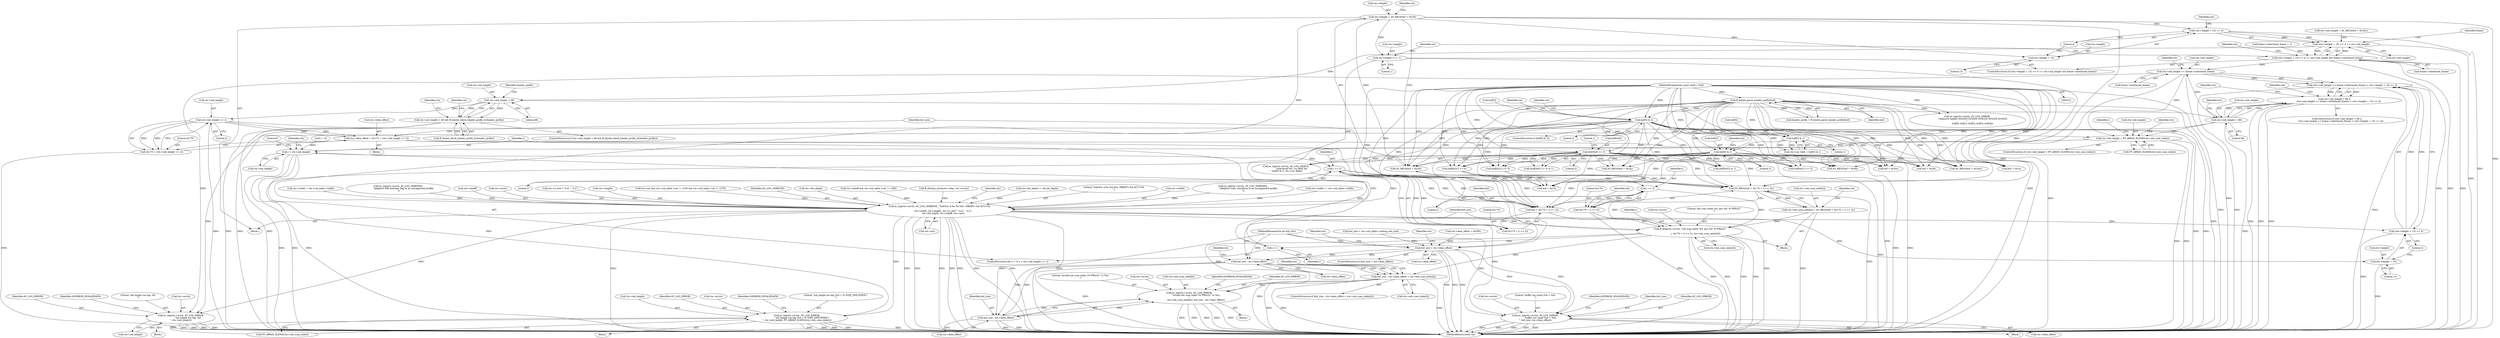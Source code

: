 digraph "0_FFmpeg_296debd213bd6dce7647cedd34eb64e5b94cdc92@pointer" {
"1000227" [label="(Call,ctx->height = AV_RB16(buf + 0x18))"];
"1000231" [label="(Call,AV_RB16(buf + 0x18))"];
"1000166" [label="(Call,buf[5] & 2)"];
"1000135" [label="(Call,ff_dnxhd_parse_header_prefix(buf))"];
"1000104" [label="(MethodParameterIn,const uint8_t *buf)"];
"1000221" [label="(Call,buf[0x6] >> 5)"];
"1000201" [label="(Call,buf[5] & 3)"];
"1000176" [label="(Call,buf[5] & 1)"];
"1000625" [label="(Call,(ctx->height + 15) >> 4)"];
"1000624" [label="(Call,(ctx->height + 15) >> 4 == ctx->mb_height)"];
"1000623" [label="(Call,(ctx->height + 15) >> 4 == ctx->mb_height && frame->interlaced_frame)"];
"1000701" [label="(Call,ctx->mb_height << frame->interlaced_frame)"];
"1000700" [label="(Call,(ctx->mb_height << frame->interlaced_frame) > (ctx->height + 15) >> 4)"];
"1000694" [label="(Call,ctx->mb_height > 68 ||\n            (ctx->mb_height << frame->interlaced_frame) > (ctx->height + 15) >> 4)"];
"1000716" [label="(Call,av_log(ctx->avctx, AV_LOG_ERROR,\n                    \"mb height too big: %d\n\", ctx->mb_height))"];
"1000752" [label="(Call,ctx->mb_height > FF_ARRAY_ELEMS(ctx->mb_scan_index))"];
"1000761" [label="(Call,av_log(ctx->avctx, AV_LOG_ERROR,\n               \"mb_height too big (%d > %\"SIZE_SPECIFIER\").\n\", ctx->mb_height, FF_ARRAY_ELEMS(ctx->mb_scan_index)))"];
"1000780" [label="(Call,i < ctx->mb_height)"];
"1000799" [label="(Call,i << 2)"];
"1000794" [label="(Call,AV_RB32(buf + 0x170 + (i << 2)))"];
"1000788" [label="(Call,ctx->mb_scan_index[i] = AV_RB32(buf + 0x170 + (i << 2)))"];
"1000802" [label="(Call,ff_dlog(ctx->avctx, \"mb scan index %d, pos %d: %\"PRIu32\"\n\",\n                i, 0x170 + (i << 2), ctx->mb_scan_index[i]))"];
"1000785" [label="(Call,i++)"];
"1000819" [label="(Call,buf_size - ctx->data_offset < ctx->mb_scan_index[i])"];
"1000831" [label="(Call,av_log(ctx->avctx, AV_LOG_ERROR,\n                   \"invalid mb scan index (%\"PRIu32\" vs %u).\n\",\n                   ctx->mb_scan_index[i], buf_size - ctx->data_offset))"];
"1000795" [label="(Call,buf + 0x170 + (i << 2))"];
"1000797" [label="(Call,0x170 + (i << 2))"];
"1000810" [label="(Call,i << 2)"];
"1000808" [label="(Call,0x170 + (i << 2))"];
"1000672" [label="(Call,ctx->mb_height > 68)"];
"1000671" [label="(Call,ctx->mb_height > 68 && ff_dnxhd_check_header_prefix_hr(header_prefix))"];
"1000686" [label="(Call,ctx->mb_height << 2)"];
"1000680" [label="(Call,ctx->data_offset = 0x170 + (ctx->mb_height << 2))"];
"1000733" [label="(Call,buf_size < ctx->data_offset)"];
"1000739" [label="(Call,av_log(ctx->avctx, AV_LOG_ERROR,\n               \"buffer too small (%d < %d).\n\", buf_size, ctx->data_offset))"];
"1000820" [label="(Call,buf_size - ctx->data_offset)"];
"1000842" [label="(Call,buf_size - ctx->data_offset)"];
"1000684" [label="(Call,0x170 + (ctx->mb_height << 2))"];
"1000695" [label="(Call,ctx->mb_height > 68)"];
"1000626" [label="(Call,ctx->height + 15)"];
"1000638" [label="(Call,ctx->height <<= 1)"];
"1000643" [label="(Call,av_log(ctx->avctx, AV_LOG_VERBOSE, \"%dx%d, 4:%s %d bits, MBAFF=%d ACT=%d\n\",\n           ctx->width, ctx->height, ctx->is_444 ? \"4:4\" : \"2:2\",\n           ctx->bit_depth, ctx->mbaff, ctx->act))"];
"1000708" [label="(Call,(ctx->height + 15) >> 4)"];
"1000709" [label="(Call,ctx->height + 15)"];
"1000781" [label="(Identifier,i)"];
"1000801" [label="(Literal,2)"];
"1000752" [label="(Call,ctx->mb_height > FF_ARRAY_ELEMS(ctx->mb_scan_index))"];
"1000639" [label="(Call,ctx->height)"];
"1000778" [label="(Identifier,i)"];
"1000195" [label="(Call,av_log(ctx->avctx, AV_LOG_DEBUG,\n               \"interlaced %d, cur field %d\n\", buf[5] & 3, ctx->cur_field))"];
"1000104" [label="(MethodParameterIn,const uint8_t *buf)"];
"1000622" [label="(ControlStructure,if ((ctx->height + 15) >> 4 == ctx->mb_height && frame->interlaced_frame))"];
"1000775" [label="(Identifier,AVERROR_INVALIDDATA)"];
"1000225" [label="(Literal,5)"];
"1000633" [label="(Identifier,ctx)"];
"1000800" [label="(Identifier,i)"];
"1000172" [label="(Call,ctx->cur_field = buf[5] & 1)"];
"1000710" [label="(Call,ctx->height)"];
"1000721" [label="(Literal,\"mb height too big: %d\n\")"];
"1000281" [label="(Call,AV_RB32(buf + 0x28))"];
"1000812" [label="(Literal,2)"];
"1000649" [label="(Call,ctx->width)"];
"1000717" [label="(Call,ctx->avctx)"];
"1000105" [label="(MethodParameterIn,int buf_size)"];
"1000180" [label="(Literal,1)"];
"1000716" [label="(Call,av_log(ctx->avctx, AV_LOG_ERROR,\n                    \"mb height too big: %d\n\", ctx->mb_height))"];
"1000708" [label="(Call,(ctx->height + 15) >> 4)"];
"1000751" [label="(ControlStructure,if (ctx->mb_height > FF_ARRAY_ELEMS(ctx->mb_scan_index)))"];
"1000809" [label="(Literal,0x170)"];
"1000713" [label="(Literal,15)"];
"1000351" [label="(Call,av_log(ctx->avctx, AV_LOG_WARNING,\n               \"Adaptive color transform in an unsupported profile.\n\"))"];
"1000678" [label="(Identifier,header_prefix)"];
"1000681" [label="(Call,ctx->data_offset)"];
"1000176" [label="(Call,buf[5] & 1)"];
"1000528" [label="(Call,ctx->width != ctx->cid_table->width)"];
"1000624" [label="(Call,(ctx->height + 15) >> 4 == ctx->mb_height)"];
"1000632" [label="(Call,ctx->mb_height)"];
"1000571" [label="(Call,ctx->width = ctx->cid_table->width)"];
"1000694" [label="(Call,ctx->mb_height > 68 ||\n            (ctx->mb_height << frame->interlaced_frame) > (ctx->height + 15) >> 4)"];
"1000798" [label="(Literal,0x170)"];
"1000766" [label="(Literal,\"mb_height too big (%d > %\"SIZE_SPECIFIER\").\n\")"];
"1000835" [label="(Identifier,AV_LOG_ERROR)"];
"1000785" [label="(Call,i++)"];
"1000777" [label="(Call,i = 0)"];
"1000181" [label="(Call,frame->interlaced_frame = 1)"];
"1000618" [label="(Call,AV_RB16(buf + 0x16c))"];
"1000782" [label="(Call,ctx->mb_height)"];
"1000722" [label="(Call,ctx->mb_height)"];
"1000714" [label="(Literal,4)"];
"1000226" [label="(Literal,1)"];
"1000818" [label="(ControlStructure,if (buf_size - ctx->data_offset < ctx->mb_scan_index[i]))"];
"1000842" [label="(Call,buf_size - ctx->data_offset)"];
"1000700" [label="(Call,(ctx->mb_height << frame->interlaced_frame) > (ctx->height + 15) >> 4)"];
"1000316" [label="(Call,av_log(ctx->avctx, AV_LOG_WARNING,\n               \"Adaptive MB interlace flag in an unsupported profile.\n\"))"];
"1000165" [label="(ControlStructure,if (buf[5] & 2))"];
"1000807" [label="(Identifier,i)"];
"1000627" [label="(Call,ctx->height)"];
"1000240" [label="(Call,buf + 0x1a)"];
"1000851" [label="(MethodReturn,static int)"];
"1000796" [label="(Identifier,buf)"];
"1000786" [label="(Identifier,i)"];
"1000804" [label="(Identifier,ctx)"];
"1000836" [label="(Literal,\"invalid mb scan index (%\"PRIu32\" vs %u).\n\")"];
"1000727" [label="(Call,ctx->data_offset = 0x280)"];
"1000207" [label="(Identifier,ctx)"];
"1000362" [label="(Call,buf[0x2C] >> 6)"];
"1000222" [label="(Call,buf[0x6])"];
"1000844" [label="(Call,ctx->data_offset)"];
"1000738" [label="(Block,)"];
"1000687" [label="(Call,ctx->mb_height)"];
"1000811" [label="(Identifier,i)"];
"1000746" [label="(Call,ctx->data_offset)"];
"1000745" [label="(Identifier,buf_size)"];
"1000788" [label="(Call,ctx->mb_scan_index[i] = AV_RB32(buf + 0x170 + (i << 2)))"];
"1000682" [label="(Identifier,ctx)"];
"1000107" [label="(Block,)"];
"1000850" [label="(Literal,0)"];
"1000732" [label="(ControlStructure,if (buf_size < ctx->data_offset))"];
"1000767" [label="(Call,ctx->mb_height)"];
"1000720" [label="(Identifier,AV_LOG_ERROR)"];
"1000636" [label="(Identifier,frame)"];
"1000726" [label="(Identifier,AVERROR_INVALIDDATA)"];
"1000676" [label="(Literal,68)"];
"1000239" [label="(Call,AV_RB16(buf + 0x1a))"];
"1000690" [label="(Literal,2)"];
"1000326" [label="(Call,buf[0x2C] & 7)"];
"1000808" [label="(Call,0x170 + (i << 2))"];
"1000664" [label="(Call,ctx->mbaff)"];
"1000177" [label="(Call,buf[5])"];
"1000623" [label="(Call,(ctx->height + 15) >> 4 == ctx->mb_height && frame->interlaced_frame)"];
"1000673" [label="(Call,ctx->mb_height)"];
"1000718" [label="(Identifier,ctx)"];
"1000754" [label="(Identifier,ctx)"];
"1000702" [label="(Call,ctx->mb_height)"];
"1000734" [label="(Identifier,buf_size)"];
"1000789" [label="(Call,ctx->mb_scan_index[i])"];
"1000220" [label="(Call,(buf[0x6] >> 5) & 1)"];
"1000743" [label="(Identifier,AV_LOG_ERROR)"];
"1000843" [label="(Identifier,buf_size)"];
"1000644" [label="(Call,ctx->avctx)"];
"1000619" [label="(Call,buf + 0x16c)"];
"1000655" [label="(Call,ctx->is_444 ? \"4:4\" : \"2:2\")"];
"1000133" [label="(Call,header_prefix = ff_dnxhd_parse_header_prefix(buf))"];
"1000227" [label="(Call,ctx->height = AV_RB16(buf + 0x18))"];
"1000652" [label="(Call,ctx->height)"];
"1000581" [label="(Call,buf_size < ctx->cid_table->coding_unit_size)"];
"1000711" [label="(Identifier,ctx)"];
"1000733" [label="(Call,buf_size < ctx->data_offset)"];
"1000761" [label="(Call,av_log(ctx->avctx, AV_LOG_ERROR,\n               \"mb_height too big (%d > %\"SIZE_SPECIFIER\").\n\", ctx->mb_height, FF_ARRAY_ELEMS(ctx->mb_scan_index)))"];
"1000822" [label="(Call,ctx->data_offset)"];
"1000791" [label="(Identifier,ctx)"];
"1000695" [label="(Call,ctx->mb_height > 68)"];
"1000685" [label="(Literal,0x170)"];
"1000332" [label="(Call,ctx->act && ctx->cid_table->cid != 1256 && ctx->cid_table->cid != 1270)"];
"1000831" [label="(Call,av_log(ctx->avctx, AV_LOG_ERROR,\n                   \"invalid mb scan index (%\"PRIu32\" vs %u).\n\",\n                   ctx->mb_scan_index[i], buf_size - ctx->data_offset))"];
"1000614" [label="(Call,ctx->mb_height = AV_RB16(buf + 0x16c))"];
"1000770" [label="(Call,FF_ARRAY_ELEMS(ctx->mb_scan_index))"];
"1000647" [label="(Identifier,AV_LOG_VERBOSE)"];
"1000741" [label="(Identifier,ctx)"];
"1000228" [label="(Call,ctx->height)"];
"1000802" [label="(Call,ff_dlog(ctx->avctx, \"mb scan index %d, pos %d: %\"PRIu32\"\n\",\n                i, 0x170 + (i << 2), ctx->mb_scan_index[i]))"];
"1000729" [label="(Identifier,ctx)"];
"1000819" [label="(Call,buf_size - ctx->data_offset < ctx->mb_scan_index[i])"];
"1000703" [label="(Identifier,ctx)"];
"1000701" [label="(Call,ctx->mb_height << frame->interlaced_frame)"];
"1000815" [label="(Identifier,ctx)"];
"1000820" [label="(Call,buf_size - ctx->data_offset)"];
"1000640" [label="(Identifier,ctx)"];
"1000667" [label="(Call,ctx->act)"];
"1000661" [label="(Call,ctx->bit_depth)"];
"1000282" [label="(Call,buf + 0x28)"];
"1000305" [label="(Call,ctx->mbaff && ctx->cid_table->cid != 1260)"];
"1000740" [label="(Call,ctx->avctx)"];
"1000744" [label="(Literal,\"buffer too small (%d < %d).\n\")"];
"1000232" [label="(Call,buf + 0x18)"];
"1000699" [label="(Literal,68)"];
"1000735" [label="(Call,ctx->data_offset)"];
"1000221" [label="(Call,buf[0x6] >> 5)"];
"1000672" [label="(Call,ctx->mb_height > 68)"];
"1000765" [label="(Identifier,AV_LOG_ERROR)"];
"1000645" [label="(Identifier,ctx)"];
"1000686" [label="(Call,ctx->mb_height << 2)"];
"1000507" [label="(Call,ff_idctdsp_init(&ctx->idsp, ctx->avctx))"];
"1000803" [label="(Call,ctx->avctx)"];
"1000135" [label="(Call,ff_dnxhd_parse_header_prefix(buf))"];
"1000825" [label="(Call,ctx->mb_scan_index[i])"];
"1000797" [label="(Call,0x170 + (i << 2))"];
"1000794" [label="(Call,AV_RB32(buf + 0x170 + (i << 2)))"];
"1000136" [label="(Identifier,buf)"];
"1000832" [label="(Call,ctx->avctx)"];
"1000753" [label="(Call,ctx->mb_height)"];
"1000806" [label="(Literal,\"mb scan index %d, pos %d: %\"PRIu32\"\n\")"];
"1000630" [label="(Literal,15)"];
"1000750" [label="(Identifier,AVERROR_INVALIDDATA)"];
"1000244" [label="(Call,buf[0x21] >> 5)"];
"1000715" [label="(Block,)"];
"1000166" [label="(Call,buf[5] & 2)"];
"1000837" [label="(Call,ctx->mb_scan_index[i])"];
"1000625" [label="(Call,(ctx->height + 15) >> 4)"];
"1000638" [label="(Call,ctx->height <<= 1)"];
"1000272" [label="(Call,buf[0x21] >> 5)"];
"1000643" [label="(Call,av_log(ctx->avctx, AV_LOG_VERBOSE, \"%dx%d, 4:%s %d bits, MBAFF=%d ACT=%d\n\",\n           ctx->width, ctx->height, ctx->is_444 ? \"4:4\" : \"2:2\",\n           ctx->bit_depth, ctx->mbaff, ctx->act))"];
"1000631" [label="(Literal,4)"];
"1000813" [label="(Call,ctx->mb_scan_index[i])"];
"1000170" [label="(Literal,2)"];
"1000626" [label="(Call,ctx->height + 15)"];
"1000848" [label="(Identifier,AVERROR_INVALIDDATA)"];
"1000833" [label="(Identifier,ctx)"];
"1000739" [label="(Call,av_log(ctx->avctx, AV_LOG_ERROR,\n               \"buffer too small (%d < %d).\n\", buf_size, ctx->data_offset))"];
"1000693" [label="(ControlStructure,if (ctx->mb_height > 68 ||\n            (ctx->mb_height << frame->interlaced_frame) > (ctx->height + 15) >> 4))"];
"1000830" [label="(Block,)"];
"1000674" [label="(Identifier,ctx)"];
"1000677" [label="(Call,ff_dnxhd_check_header_prefix_hr(header_prefix))"];
"1000670" [label="(ControlStructure,if (ctx->mb_height > 68 && ff_dnxhd_check_header_prefix_hr(header_prefix)))"];
"1000810" [label="(Call,i << 2)"];
"1000756" [label="(Call,FF_ARRAY_ELEMS(ctx->mb_scan_index))"];
"1000705" [label="(Call,frame->interlaced_frame)"];
"1000231" [label="(Call,AV_RB16(buf + 0x18))"];
"1000671" [label="(Call,ctx->mb_height > 68 && ff_dnxhd_check_header_prefix_hr(header_prefix))"];
"1000201" [label="(Call,buf[5] & 3)"];
"1000763" [label="(Identifier,ctx)"];
"1000202" [label="(Call,buf[5])"];
"1000799" [label="(Call,i << 2)"];
"1000642" [label="(Literal,1)"];
"1000795" [label="(Call,buf + 0x170 + (i << 2))"];
"1000205" [label="(Literal,3)"];
"1000780" [label="(Call,i < ctx->mb_height)"];
"1000696" [label="(Call,ctx->mb_height)"];
"1000174" [label="(Identifier,ctx)"];
"1000493" [label="(Call,ctx->bit_depth != old_bit_depth)"];
"1000760" [label="(Block,)"];
"1000648" [label="(Literal,\"%dx%d, 4:%s %d bits, MBAFF=%d ACT=%d\n\")"];
"1000679" [label="(Block,)"];
"1000237" [label="(Identifier,ctx)"];
"1000635" [label="(Call,frame->interlaced_frame)"];
"1000142" [label="(Call,av_log(ctx->avctx, AV_LOG_ERROR,\n               \"unknown header 0x%02X 0x%02X 0x%02X 0x%02X 0x%02X\n\",\n               buf[0], buf[1], buf[2], buf[3], buf[4]))"];
"1000684" [label="(Call,0x170 + (ctx->mb_height << 2))"];
"1000213" [label="(Identifier,ctx)"];
"1000787" [label="(Block,)"];
"1000680" [label="(Call,ctx->data_offset = 0x170 + (ctx->mb_height << 2))"];
"1000827" [label="(Identifier,ctx)"];
"1000709" [label="(Call,ctx->height + 15)"];
"1000762" [label="(Call,ctx->avctx)"];
"1000821" [label="(Identifier,buf_size)"];
"1000776" [label="(ControlStructure,for (i = 0; i < ctx->mb_height; i++))"];
"1000697" [label="(Identifier,ctx)"];
"1000167" [label="(Call,buf[5])"];
"1000227" -> "1000107"  [label="AST: "];
"1000227" -> "1000231"  [label="CFG: "];
"1000228" -> "1000227"  [label="AST: "];
"1000231" -> "1000227"  [label="AST: "];
"1000237" -> "1000227"  [label="CFG: "];
"1000227" -> "1000851"  [label="DDG: "];
"1000227" -> "1000851"  [label="DDG: "];
"1000231" -> "1000227"  [label="DDG: "];
"1000227" -> "1000625"  [label="DDG: "];
"1000227" -> "1000626"  [label="DDG: "];
"1000227" -> "1000638"  [label="DDG: "];
"1000227" -> "1000643"  [label="DDG: "];
"1000231" -> "1000232"  [label="CFG: "];
"1000232" -> "1000231"  [label="AST: "];
"1000231" -> "1000851"  [label="DDG: "];
"1000166" -> "1000231"  [label="DDG: "];
"1000221" -> "1000231"  [label="DDG: "];
"1000135" -> "1000231"  [label="DDG: "];
"1000201" -> "1000231"  [label="DDG: "];
"1000104" -> "1000231"  [label="DDG: "];
"1000166" -> "1000165"  [label="AST: "];
"1000166" -> "1000170"  [label="CFG: "];
"1000167" -> "1000166"  [label="AST: "];
"1000170" -> "1000166"  [label="AST: "];
"1000174" -> "1000166"  [label="CFG: "];
"1000213" -> "1000166"  [label="CFG: "];
"1000166" -> "1000851"  [label="DDG: "];
"1000166" -> "1000851"  [label="DDG: "];
"1000135" -> "1000166"  [label="DDG: "];
"1000104" -> "1000166"  [label="DDG: "];
"1000166" -> "1000176"  [label="DDG: "];
"1000166" -> "1000232"  [label="DDG: "];
"1000166" -> "1000239"  [label="DDG: "];
"1000166" -> "1000240"  [label="DDG: "];
"1000166" -> "1000244"  [label="DDG: "];
"1000166" -> "1000272"  [label="DDG: "];
"1000166" -> "1000281"  [label="DDG: "];
"1000166" -> "1000282"  [label="DDG: "];
"1000166" -> "1000326"  [label="DDG: "];
"1000166" -> "1000362"  [label="DDG: "];
"1000166" -> "1000618"  [label="DDG: "];
"1000166" -> "1000619"  [label="DDG: "];
"1000166" -> "1000794"  [label="DDG: "];
"1000166" -> "1000795"  [label="DDG: "];
"1000135" -> "1000133"  [label="AST: "];
"1000135" -> "1000136"  [label="CFG: "];
"1000136" -> "1000135"  [label="AST: "];
"1000133" -> "1000135"  [label="CFG: "];
"1000135" -> "1000851"  [label="DDG: "];
"1000135" -> "1000133"  [label="DDG: "];
"1000104" -> "1000135"  [label="DDG: "];
"1000135" -> "1000142"  [label="DDG: "];
"1000135" -> "1000176"  [label="DDG: "];
"1000135" -> "1000201"  [label="DDG: "];
"1000135" -> "1000221"  [label="DDG: "];
"1000135" -> "1000232"  [label="DDG: "];
"1000135" -> "1000239"  [label="DDG: "];
"1000135" -> "1000240"  [label="DDG: "];
"1000135" -> "1000244"  [label="DDG: "];
"1000135" -> "1000272"  [label="DDG: "];
"1000135" -> "1000281"  [label="DDG: "];
"1000135" -> "1000282"  [label="DDG: "];
"1000135" -> "1000326"  [label="DDG: "];
"1000135" -> "1000362"  [label="DDG: "];
"1000135" -> "1000618"  [label="DDG: "];
"1000135" -> "1000619"  [label="DDG: "];
"1000135" -> "1000794"  [label="DDG: "];
"1000135" -> "1000795"  [label="DDG: "];
"1000104" -> "1000101"  [label="AST: "];
"1000104" -> "1000851"  [label="DDG: "];
"1000104" -> "1000142"  [label="DDG: "];
"1000104" -> "1000176"  [label="DDG: "];
"1000104" -> "1000201"  [label="DDG: "];
"1000104" -> "1000221"  [label="DDG: "];
"1000104" -> "1000232"  [label="DDG: "];
"1000104" -> "1000239"  [label="DDG: "];
"1000104" -> "1000240"  [label="DDG: "];
"1000104" -> "1000244"  [label="DDG: "];
"1000104" -> "1000272"  [label="DDG: "];
"1000104" -> "1000281"  [label="DDG: "];
"1000104" -> "1000282"  [label="DDG: "];
"1000104" -> "1000326"  [label="DDG: "];
"1000104" -> "1000362"  [label="DDG: "];
"1000104" -> "1000618"  [label="DDG: "];
"1000104" -> "1000619"  [label="DDG: "];
"1000104" -> "1000794"  [label="DDG: "];
"1000104" -> "1000795"  [label="DDG: "];
"1000221" -> "1000220"  [label="AST: "];
"1000221" -> "1000225"  [label="CFG: "];
"1000222" -> "1000221"  [label="AST: "];
"1000225" -> "1000221"  [label="AST: "];
"1000226" -> "1000221"  [label="CFG: "];
"1000221" -> "1000851"  [label="DDG: "];
"1000221" -> "1000220"  [label="DDG: "];
"1000221" -> "1000220"  [label="DDG: "];
"1000221" -> "1000232"  [label="DDG: "];
"1000221" -> "1000239"  [label="DDG: "];
"1000221" -> "1000240"  [label="DDG: "];
"1000221" -> "1000244"  [label="DDG: "];
"1000221" -> "1000272"  [label="DDG: "];
"1000221" -> "1000281"  [label="DDG: "];
"1000221" -> "1000282"  [label="DDG: "];
"1000221" -> "1000326"  [label="DDG: "];
"1000221" -> "1000362"  [label="DDG: "];
"1000221" -> "1000618"  [label="DDG: "];
"1000221" -> "1000619"  [label="DDG: "];
"1000221" -> "1000794"  [label="DDG: "];
"1000221" -> "1000795"  [label="DDG: "];
"1000201" -> "1000195"  [label="AST: "];
"1000201" -> "1000205"  [label="CFG: "];
"1000202" -> "1000201"  [label="AST: "];
"1000205" -> "1000201"  [label="AST: "];
"1000207" -> "1000201"  [label="CFG: "];
"1000201" -> "1000851"  [label="DDG: "];
"1000201" -> "1000195"  [label="DDG: "];
"1000201" -> "1000195"  [label="DDG: "];
"1000176" -> "1000201"  [label="DDG: "];
"1000201" -> "1000232"  [label="DDG: "];
"1000201" -> "1000239"  [label="DDG: "];
"1000201" -> "1000240"  [label="DDG: "];
"1000201" -> "1000244"  [label="DDG: "];
"1000201" -> "1000272"  [label="DDG: "];
"1000201" -> "1000281"  [label="DDG: "];
"1000201" -> "1000282"  [label="DDG: "];
"1000201" -> "1000326"  [label="DDG: "];
"1000201" -> "1000362"  [label="DDG: "];
"1000201" -> "1000618"  [label="DDG: "];
"1000201" -> "1000619"  [label="DDG: "];
"1000201" -> "1000794"  [label="DDG: "];
"1000201" -> "1000795"  [label="DDG: "];
"1000176" -> "1000172"  [label="AST: "];
"1000176" -> "1000180"  [label="CFG: "];
"1000177" -> "1000176"  [label="AST: "];
"1000180" -> "1000176"  [label="AST: "];
"1000172" -> "1000176"  [label="CFG: "];
"1000176" -> "1000172"  [label="DDG: "];
"1000176" -> "1000172"  [label="DDG: "];
"1000625" -> "1000624"  [label="AST: "];
"1000625" -> "1000631"  [label="CFG: "];
"1000626" -> "1000625"  [label="AST: "];
"1000631" -> "1000625"  [label="AST: "];
"1000633" -> "1000625"  [label="CFG: "];
"1000625" -> "1000851"  [label="DDG: "];
"1000625" -> "1000624"  [label="DDG: "];
"1000625" -> "1000624"  [label="DDG: "];
"1000624" -> "1000623"  [label="AST: "];
"1000624" -> "1000632"  [label="CFG: "];
"1000632" -> "1000624"  [label="AST: "];
"1000636" -> "1000624"  [label="CFG: "];
"1000623" -> "1000624"  [label="CFG: "];
"1000624" -> "1000851"  [label="DDG: "];
"1000624" -> "1000623"  [label="DDG: "];
"1000624" -> "1000623"  [label="DDG: "];
"1000614" -> "1000624"  [label="DDG: "];
"1000624" -> "1000672"  [label="DDG: "];
"1000623" -> "1000622"  [label="AST: "];
"1000623" -> "1000635"  [label="CFG: "];
"1000635" -> "1000623"  [label="AST: "];
"1000640" -> "1000623"  [label="CFG: "];
"1000645" -> "1000623"  [label="CFG: "];
"1000623" -> "1000851"  [label="DDG: "];
"1000623" -> "1000851"  [label="DDG: "];
"1000623" -> "1000851"  [label="DDG: "];
"1000181" -> "1000623"  [label="DDG: "];
"1000623" -> "1000701"  [label="DDG: "];
"1000701" -> "1000700"  [label="AST: "];
"1000701" -> "1000705"  [label="CFG: "];
"1000702" -> "1000701"  [label="AST: "];
"1000705" -> "1000701"  [label="AST: "];
"1000711" -> "1000701"  [label="CFG: "];
"1000701" -> "1000851"  [label="DDG: "];
"1000701" -> "1000851"  [label="DDG: "];
"1000701" -> "1000700"  [label="DDG: "];
"1000701" -> "1000700"  [label="DDG: "];
"1000695" -> "1000701"  [label="DDG: "];
"1000701" -> "1000716"  [label="DDG: "];
"1000701" -> "1000752"  [label="DDG: "];
"1000700" -> "1000694"  [label="AST: "];
"1000700" -> "1000708"  [label="CFG: "];
"1000708" -> "1000700"  [label="AST: "];
"1000694" -> "1000700"  [label="CFG: "];
"1000700" -> "1000851"  [label="DDG: "];
"1000700" -> "1000851"  [label="DDG: "];
"1000700" -> "1000694"  [label="DDG: "];
"1000700" -> "1000694"  [label="DDG: "];
"1000708" -> "1000700"  [label="DDG: "];
"1000708" -> "1000700"  [label="DDG: "];
"1000694" -> "1000693"  [label="AST: "];
"1000694" -> "1000695"  [label="CFG: "];
"1000695" -> "1000694"  [label="AST: "];
"1000718" -> "1000694"  [label="CFG: "];
"1000729" -> "1000694"  [label="CFG: "];
"1000694" -> "1000851"  [label="DDG: "];
"1000694" -> "1000851"  [label="DDG: "];
"1000694" -> "1000851"  [label="DDG: "];
"1000695" -> "1000694"  [label="DDG: "];
"1000695" -> "1000694"  [label="DDG: "];
"1000716" -> "1000715"  [label="AST: "];
"1000716" -> "1000722"  [label="CFG: "];
"1000717" -> "1000716"  [label="AST: "];
"1000720" -> "1000716"  [label="AST: "];
"1000721" -> "1000716"  [label="AST: "];
"1000722" -> "1000716"  [label="AST: "];
"1000726" -> "1000716"  [label="CFG: "];
"1000716" -> "1000851"  [label="DDG: "];
"1000716" -> "1000851"  [label="DDG: "];
"1000716" -> "1000851"  [label="DDG: "];
"1000716" -> "1000851"  [label="DDG: "];
"1000643" -> "1000716"  [label="DDG: "];
"1000695" -> "1000716"  [label="DDG: "];
"1000752" -> "1000751"  [label="AST: "];
"1000752" -> "1000756"  [label="CFG: "];
"1000753" -> "1000752"  [label="AST: "];
"1000756" -> "1000752"  [label="AST: "];
"1000763" -> "1000752"  [label="CFG: "];
"1000778" -> "1000752"  [label="CFG: "];
"1000752" -> "1000851"  [label="DDG: "];
"1000752" -> "1000851"  [label="DDG: "];
"1000695" -> "1000752"  [label="DDG: "];
"1000686" -> "1000752"  [label="DDG: "];
"1000756" -> "1000752"  [label="DDG: "];
"1000752" -> "1000761"  [label="DDG: "];
"1000752" -> "1000780"  [label="DDG: "];
"1000761" -> "1000760"  [label="AST: "];
"1000761" -> "1000770"  [label="CFG: "];
"1000762" -> "1000761"  [label="AST: "];
"1000765" -> "1000761"  [label="AST: "];
"1000766" -> "1000761"  [label="AST: "];
"1000767" -> "1000761"  [label="AST: "];
"1000770" -> "1000761"  [label="AST: "];
"1000775" -> "1000761"  [label="CFG: "];
"1000761" -> "1000851"  [label="DDG: "];
"1000761" -> "1000851"  [label="DDG: "];
"1000761" -> "1000851"  [label="DDG: "];
"1000761" -> "1000851"  [label="DDG: "];
"1000761" -> "1000851"  [label="DDG: "];
"1000643" -> "1000761"  [label="DDG: "];
"1000770" -> "1000761"  [label="DDG: "];
"1000780" -> "1000776"  [label="AST: "];
"1000780" -> "1000782"  [label="CFG: "];
"1000781" -> "1000780"  [label="AST: "];
"1000782" -> "1000780"  [label="AST: "];
"1000791" -> "1000780"  [label="CFG: "];
"1000850" -> "1000780"  [label="CFG: "];
"1000780" -> "1000851"  [label="DDG: "];
"1000780" -> "1000851"  [label="DDG: "];
"1000780" -> "1000851"  [label="DDG: "];
"1000785" -> "1000780"  [label="DDG: "];
"1000777" -> "1000780"  [label="DDG: "];
"1000780" -> "1000799"  [label="DDG: "];
"1000799" -> "1000797"  [label="AST: "];
"1000799" -> "1000801"  [label="CFG: "];
"1000800" -> "1000799"  [label="AST: "];
"1000801" -> "1000799"  [label="AST: "];
"1000797" -> "1000799"  [label="CFG: "];
"1000799" -> "1000794"  [label="DDG: "];
"1000799" -> "1000794"  [label="DDG: "];
"1000799" -> "1000795"  [label="DDG: "];
"1000799" -> "1000795"  [label="DDG: "];
"1000799" -> "1000797"  [label="DDG: "];
"1000799" -> "1000797"  [label="DDG: "];
"1000799" -> "1000810"  [label="DDG: "];
"1000794" -> "1000788"  [label="AST: "];
"1000794" -> "1000795"  [label="CFG: "];
"1000795" -> "1000794"  [label="AST: "];
"1000788" -> "1000794"  [label="CFG: "];
"1000794" -> "1000851"  [label="DDG: "];
"1000794" -> "1000788"  [label="DDG: "];
"1000244" -> "1000794"  [label="DDG: "];
"1000362" -> "1000794"  [label="DDG: "];
"1000788" -> "1000787"  [label="AST: "];
"1000789" -> "1000788"  [label="AST: "];
"1000804" -> "1000788"  [label="CFG: "];
"1000788" -> "1000851"  [label="DDG: "];
"1000788" -> "1000802"  [label="DDG: "];
"1000802" -> "1000787"  [label="AST: "];
"1000802" -> "1000813"  [label="CFG: "];
"1000803" -> "1000802"  [label="AST: "];
"1000806" -> "1000802"  [label="AST: "];
"1000807" -> "1000802"  [label="AST: "];
"1000808" -> "1000802"  [label="AST: "];
"1000813" -> "1000802"  [label="AST: "];
"1000821" -> "1000802"  [label="CFG: "];
"1000802" -> "1000851"  [label="DDG: "];
"1000802" -> "1000851"  [label="DDG: "];
"1000802" -> "1000851"  [label="DDG: "];
"1000802" -> "1000851"  [label="DDG: "];
"1000802" -> "1000785"  [label="DDG: "];
"1000643" -> "1000802"  [label="DDG: "];
"1000810" -> "1000802"  [label="DDG: "];
"1000810" -> "1000802"  [label="DDG: "];
"1000802" -> "1000819"  [label="DDG: "];
"1000802" -> "1000831"  [label="DDG: "];
"1000785" -> "1000776"  [label="AST: "];
"1000785" -> "1000786"  [label="CFG: "];
"1000786" -> "1000785"  [label="AST: "];
"1000781" -> "1000785"  [label="CFG: "];
"1000819" -> "1000818"  [label="AST: "];
"1000819" -> "1000825"  [label="CFG: "];
"1000820" -> "1000819"  [label="AST: "];
"1000825" -> "1000819"  [label="AST: "];
"1000833" -> "1000819"  [label="CFG: "];
"1000786" -> "1000819"  [label="CFG: "];
"1000819" -> "1000851"  [label="DDG: "];
"1000819" -> "1000851"  [label="DDG: "];
"1000819" -> "1000851"  [label="DDG: "];
"1000820" -> "1000819"  [label="DDG: "];
"1000820" -> "1000819"  [label="DDG: "];
"1000819" -> "1000831"  [label="DDG: "];
"1000831" -> "1000830"  [label="AST: "];
"1000831" -> "1000842"  [label="CFG: "];
"1000832" -> "1000831"  [label="AST: "];
"1000835" -> "1000831"  [label="AST: "];
"1000836" -> "1000831"  [label="AST: "];
"1000837" -> "1000831"  [label="AST: "];
"1000842" -> "1000831"  [label="AST: "];
"1000848" -> "1000831"  [label="CFG: "];
"1000831" -> "1000851"  [label="DDG: "];
"1000831" -> "1000851"  [label="DDG: "];
"1000831" -> "1000851"  [label="DDG: "];
"1000831" -> "1000851"  [label="DDG: "];
"1000831" -> "1000851"  [label="DDG: "];
"1000842" -> "1000831"  [label="DDG: "];
"1000842" -> "1000831"  [label="DDG: "];
"1000795" -> "1000797"  [label="CFG: "];
"1000796" -> "1000795"  [label="AST: "];
"1000797" -> "1000795"  [label="AST: "];
"1000795" -> "1000851"  [label="DDG: "];
"1000244" -> "1000795"  [label="DDG: "];
"1000362" -> "1000795"  [label="DDG: "];
"1000798" -> "1000797"  [label="AST: "];
"1000810" -> "1000808"  [label="AST: "];
"1000810" -> "1000812"  [label="CFG: "];
"1000811" -> "1000810"  [label="AST: "];
"1000812" -> "1000810"  [label="AST: "];
"1000808" -> "1000810"  [label="CFG: "];
"1000810" -> "1000808"  [label="DDG: "];
"1000810" -> "1000808"  [label="DDG: "];
"1000809" -> "1000808"  [label="AST: "];
"1000815" -> "1000808"  [label="CFG: "];
"1000808" -> "1000851"  [label="DDG: "];
"1000672" -> "1000671"  [label="AST: "];
"1000672" -> "1000676"  [label="CFG: "];
"1000673" -> "1000672"  [label="AST: "];
"1000676" -> "1000672"  [label="AST: "];
"1000678" -> "1000672"  [label="CFG: "];
"1000671" -> "1000672"  [label="CFG: "];
"1000672" -> "1000671"  [label="DDG: "];
"1000672" -> "1000671"  [label="DDG: "];
"1000672" -> "1000686"  [label="DDG: "];
"1000672" -> "1000695"  [label="DDG: "];
"1000671" -> "1000670"  [label="AST: "];
"1000671" -> "1000677"  [label="CFG: "];
"1000677" -> "1000671"  [label="AST: "];
"1000682" -> "1000671"  [label="CFG: "];
"1000697" -> "1000671"  [label="CFG: "];
"1000671" -> "1000851"  [label="DDG: "];
"1000671" -> "1000851"  [label="DDG: "];
"1000671" -> "1000851"  [label="DDG: "];
"1000677" -> "1000671"  [label="DDG: "];
"1000686" -> "1000684"  [label="AST: "];
"1000686" -> "1000690"  [label="CFG: "];
"1000687" -> "1000686"  [label="AST: "];
"1000690" -> "1000686"  [label="AST: "];
"1000684" -> "1000686"  [label="CFG: "];
"1000686" -> "1000851"  [label="DDG: "];
"1000686" -> "1000680"  [label="DDG: "];
"1000686" -> "1000680"  [label="DDG: "];
"1000686" -> "1000684"  [label="DDG: "];
"1000686" -> "1000684"  [label="DDG: "];
"1000680" -> "1000679"  [label="AST: "];
"1000680" -> "1000684"  [label="CFG: "];
"1000681" -> "1000680"  [label="AST: "];
"1000684" -> "1000680"  [label="AST: "];
"1000734" -> "1000680"  [label="CFG: "];
"1000680" -> "1000851"  [label="DDG: "];
"1000680" -> "1000733"  [label="DDG: "];
"1000733" -> "1000732"  [label="AST: "];
"1000733" -> "1000735"  [label="CFG: "];
"1000734" -> "1000733"  [label="AST: "];
"1000735" -> "1000733"  [label="AST: "];
"1000741" -> "1000733"  [label="CFG: "];
"1000754" -> "1000733"  [label="CFG: "];
"1000733" -> "1000851"  [label="DDG: "];
"1000733" -> "1000851"  [label="DDG: "];
"1000733" -> "1000851"  [label="DDG: "];
"1000581" -> "1000733"  [label="DDG: "];
"1000105" -> "1000733"  [label="DDG: "];
"1000727" -> "1000733"  [label="DDG: "];
"1000733" -> "1000739"  [label="DDG: "];
"1000733" -> "1000739"  [label="DDG: "];
"1000733" -> "1000820"  [label="DDG: "];
"1000733" -> "1000820"  [label="DDG: "];
"1000739" -> "1000738"  [label="AST: "];
"1000739" -> "1000746"  [label="CFG: "];
"1000740" -> "1000739"  [label="AST: "];
"1000743" -> "1000739"  [label="AST: "];
"1000744" -> "1000739"  [label="AST: "];
"1000745" -> "1000739"  [label="AST: "];
"1000746" -> "1000739"  [label="AST: "];
"1000750" -> "1000739"  [label="CFG: "];
"1000739" -> "1000851"  [label="DDG: "];
"1000739" -> "1000851"  [label="DDG: "];
"1000739" -> "1000851"  [label="DDG: "];
"1000739" -> "1000851"  [label="DDG: "];
"1000739" -> "1000851"  [label="DDG: "];
"1000643" -> "1000739"  [label="DDG: "];
"1000105" -> "1000739"  [label="DDG: "];
"1000820" -> "1000822"  [label="CFG: "];
"1000821" -> "1000820"  [label="AST: "];
"1000822" -> "1000820"  [label="AST: "];
"1000827" -> "1000820"  [label="CFG: "];
"1000820" -> "1000851"  [label="DDG: "];
"1000820" -> "1000851"  [label="DDG: "];
"1000105" -> "1000820"  [label="DDG: "];
"1000820" -> "1000842"  [label="DDG: "];
"1000820" -> "1000842"  [label="DDG: "];
"1000842" -> "1000844"  [label="CFG: "];
"1000843" -> "1000842"  [label="AST: "];
"1000844" -> "1000842"  [label="AST: "];
"1000842" -> "1000851"  [label="DDG: "];
"1000842" -> "1000851"  [label="DDG: "];
"1000105" -> "1000842"  [label="DDG: "];
"1000685" -> "1000684"  [label="AST: "];
"1000684" -> "1000851"  [label="DDG: "];
"1000695" -> "1000699"  [label="CFG: "];
"1000696" -> "1000695"  [label="AST: "];
"1000699" -> "1000695"  [label="AST: "];
"1000703" -> "1000695"  [label="CFG: "];
"1000695" -> "1000851"  [label="DDG: "];
"1000626" -> "1000630"  [label="CFG: "];
"1000627" -> "1000626"  [label="AST: "];
"1000630" -> "1000626"  [label="AST: "];
"1000631" -> "1000626"  [label="CFG: "];
"1000638" -> "1000622"  [label="AST: "];
"1000638" -> "1000642"  [label="CFG: "];
"1000639" -> "1000638"  [label="AST: "];
"1000642" -> "1000638"  [label="AST: "];
"1000645" -> "1000638"  [label="CFG: "];
"1000638" -> "1000851"  [label="DDG: "];
"1000638" -> "1000643"  [label="DDG: "];
"1000643" -> "1000107"  [label="AST: "];
"1000643" -> "1000667"  [label="CFG: "];
"1000644" -> "1000643"  [label="AST: "];
"1000647" -> "1000643"  [label="AST: "];
"1000648" -> "1000643"  [label="AST: "];
"1000649" -> "1000643"  [label="AST: "];
"1000652" -> "1000643"  [label="AST: "];
"1000655" -> "1000643"  [label="AST: "];
"1000661" -> "1000643"  [label="AST: "];
"1000664" -> "1000643"  [label="AST: "];
"1000667" -> "1000643"  [label="AST: "];
"1000674" -> "1000643"  [label="CFG: "];
"1000643" -> "1000851"  [label="DDG: "];
"1000643" -> "1000851"  [label="DDG: "];
"1000643" -> "1000851"  [label="DDG: "];
"1000643" -> "1000851"  [label="DDG: "];
"1000643" -> "1000851"  [label="DDG: "];
"1000643" -> "1000851"  [label="DDG: "];
"1000643" -> "1000851"  [label="DDG: "];
"1000643" -> "1000851"  [label="DDG: "];
"1000643" -> "1000851"  [label="DDG: "];
"1000507" -> "1000643"  [label="DDG: "];
"1000351" -> "1000643"  [label="DDG: "];
"1000195" -> "1000643"  [label="DDG: "];
"1000316" -> "1000643"  [label="DDG: "];
"1000528" -> "1000643"  [label="DDG: "];
"1000571" -> "1000643"  [label="DDG: "];
"1000493" -> "1000643"  [label="DDG: "];
"1000305" -> "1000643"  [label="DDG: "];
"1000332" -> "1000643"  [label="DDG: "];
"1000643" -> "1000708"  [label="DDG: "];
"1000643" -> "1000709"  [label="DDG: "];
"1000708" -> "1000714"  [label="CFG: "];
"1000709" -> "1000708"  [label="AST: "];
"1000714" -> "1000708"  [label="AST: "];
"1000708" -> "1000851"  [label="DDG: "];
"1000709" -> "1000713"  [label="CFG: "];
"1000710" -> "1000709"  [label="AST: "];
"1000713" -> "1000709"  [label="AST: "];
"1000714" -> "1000709"  [label="CFG: "];
"1000709" -> "1000851"  [label="DDG: "];
}
